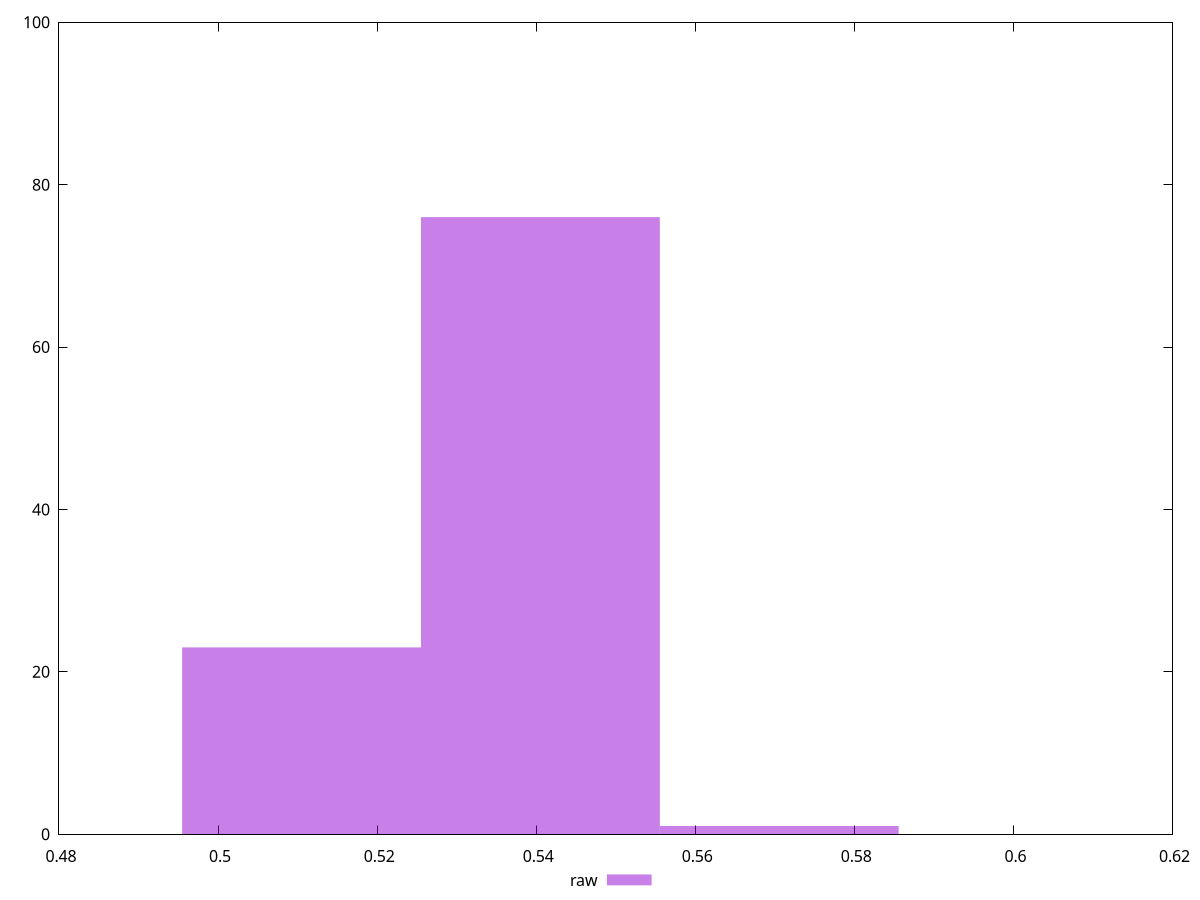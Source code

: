 reset
set terminal svg size 640, 490 enhanced background rgb 'white'
set output "reprap/meta/score/samples/pages+cached+nointeractive/raw/histogram.svg"

$raw <<EOF
0.5405269646049302 76
0.5104976887935452 23
0.5705562404163153 1
EOF

set key outside below
set boxwidth 0.030029275811385012
set yrange [0:100]
set style fill transparent solid 0.5 noborder

plot \
  $raw title "raw" with boxes, \


reset